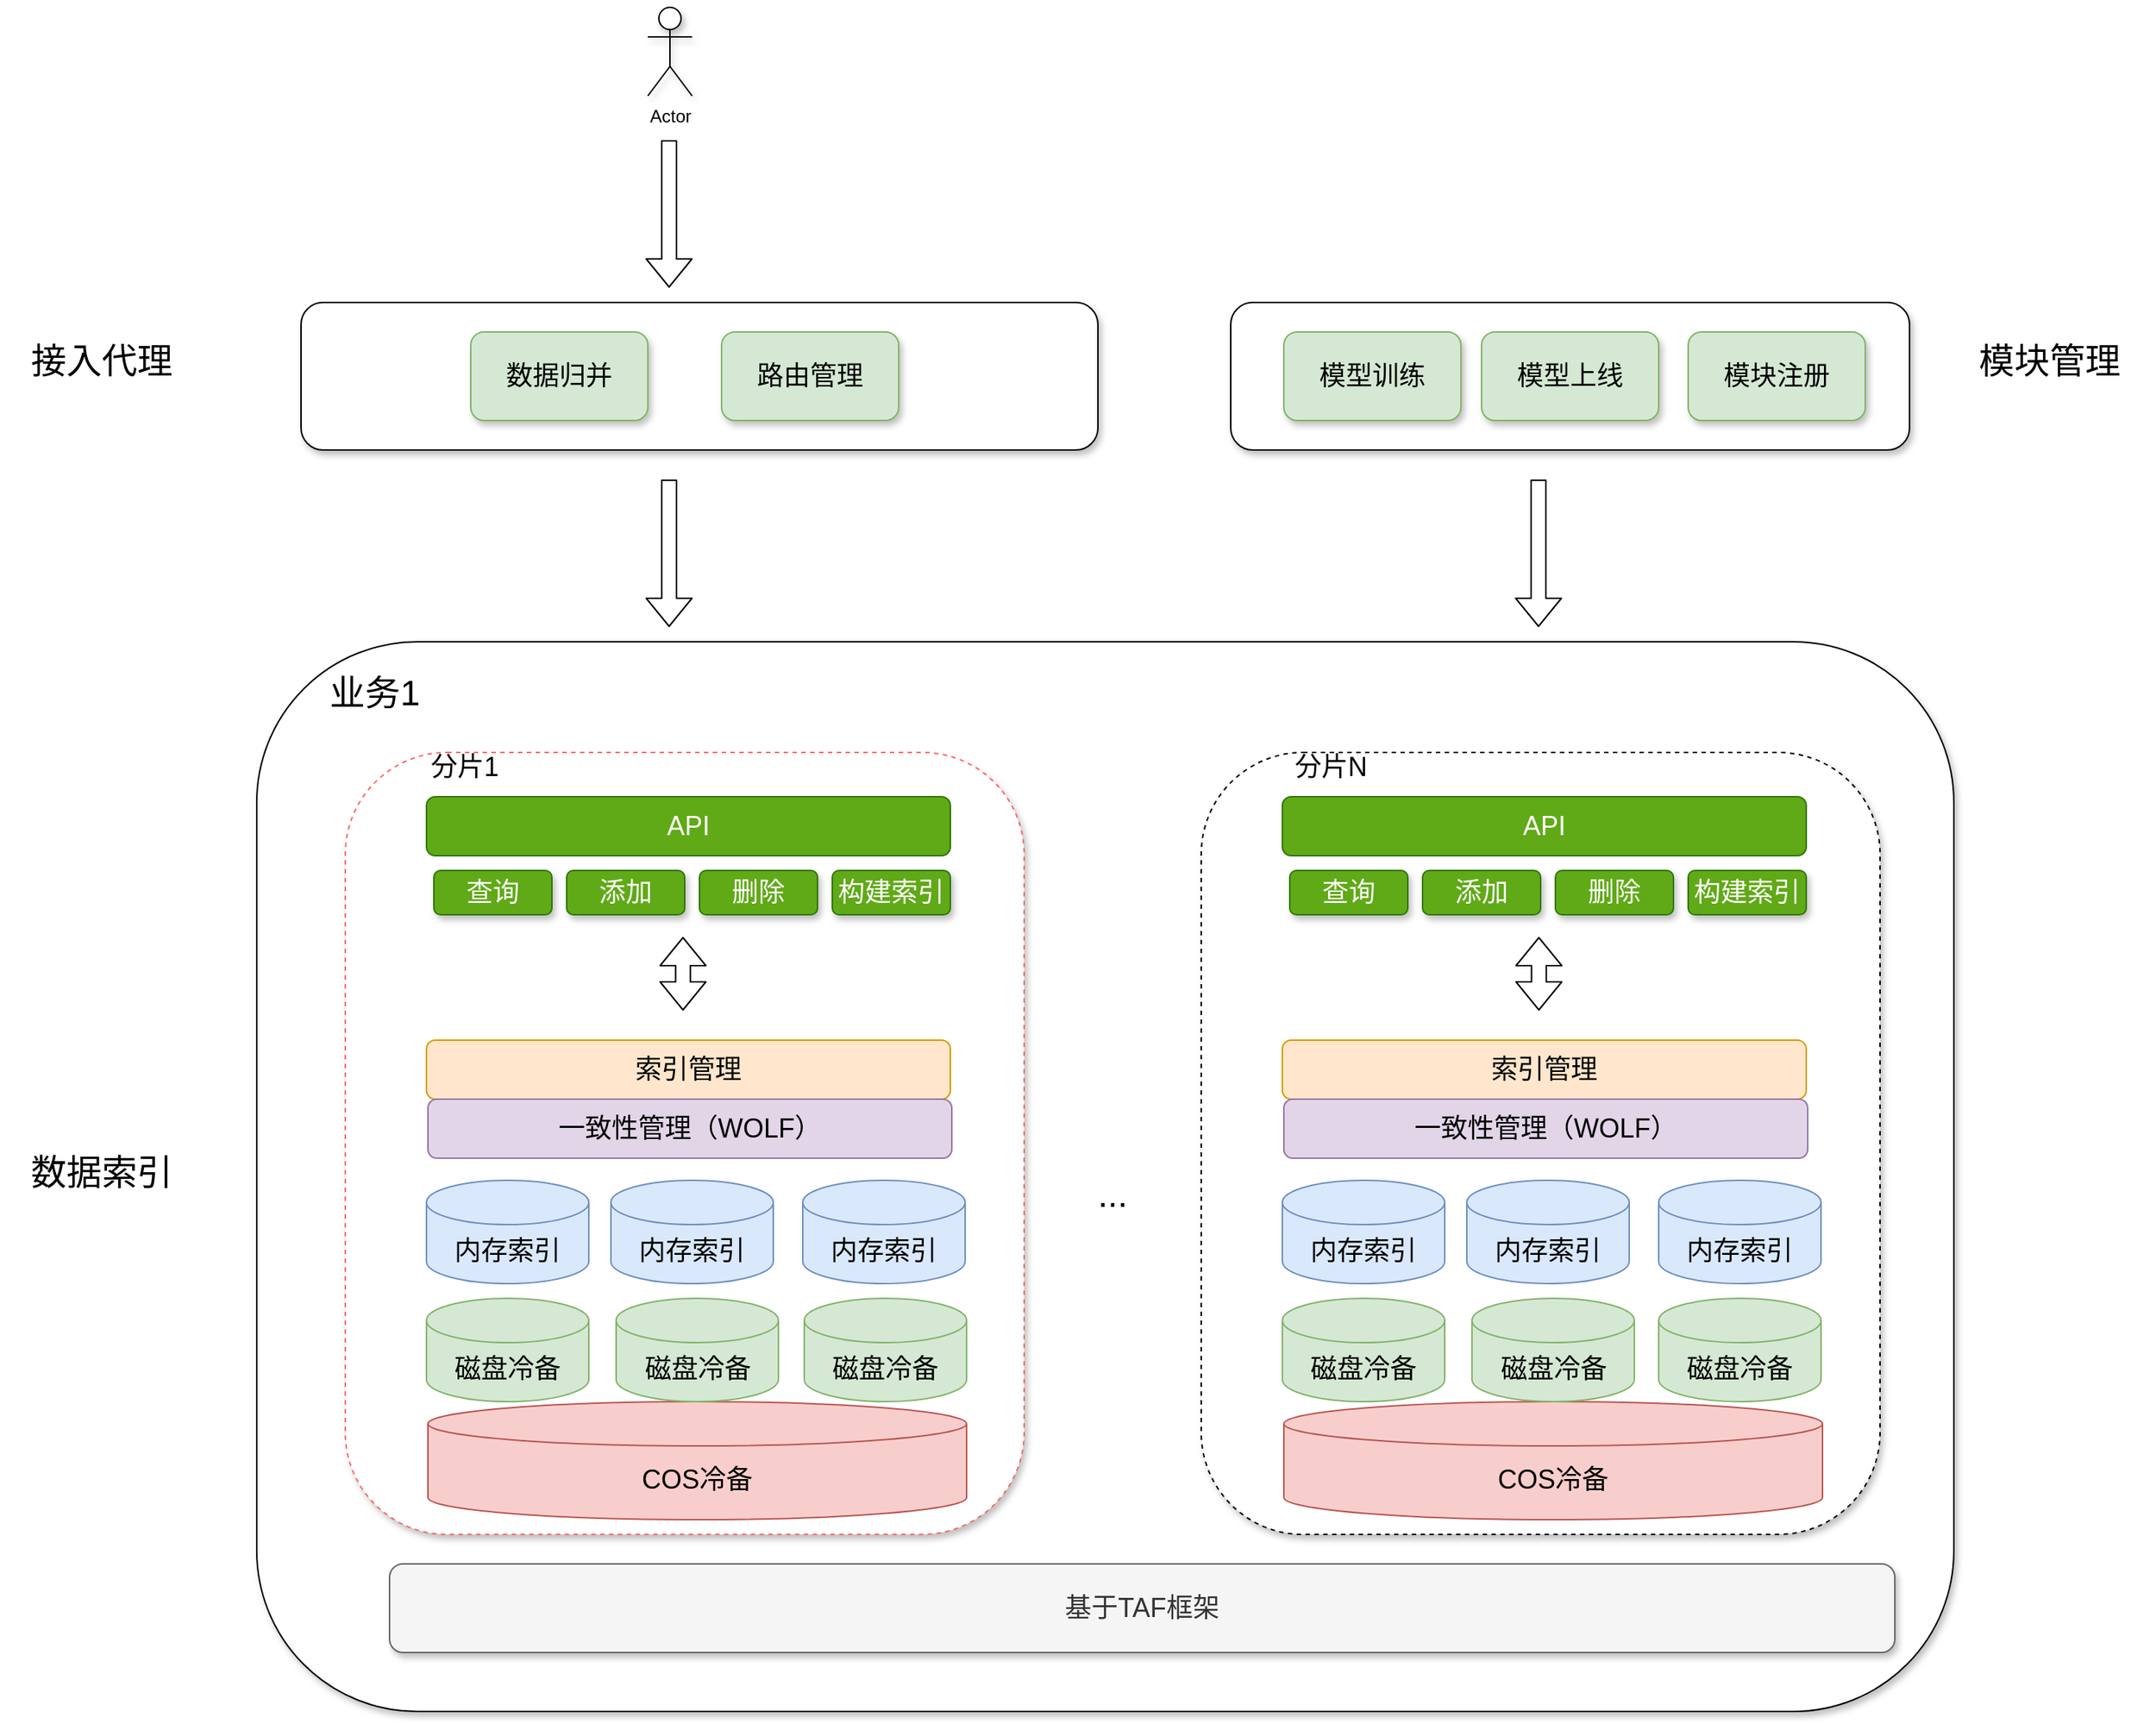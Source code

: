 <mxfile version="14.1.9" type="github">
  <diagram id="S9-l1qFPbtQU_bEVsNZY" name="Page-1">
    <mxGraphModel dx="1300" dy="707" grid="1" gridSize="10" guides="1" tooltips="1" connect="1" arrows="1" fold="1" page="1" pageScale="1" pageWidth="827" pageHeight="1169" math="0" shadow="0">
      <root>
        <mxCell id="0" />
        <mxCell id="1" parent="0" />
        <mxCell id="Q1z0Z8wf6GMw6cDRc0Bl-1" value="" style="rounded=1;whiteSpace=wrap;html=1;shadow=1;glass=0;sketch=0;" vertex="1" parent="1">
          <mxGeometry x="220" y="1150" width="1150" height="725" as="geometry" />
        </mxCell>
        <mxCell id="Q1z0Z8wf6GMw6cDRc0Bl-2" value="" style="rounded=1;whiteSpace=wrap;html=1;sketch=0;glass=0;shadow=1;dashed=1;strokeColor=#FF6666;" vertex="1" parent="1">
          <mxGeometry x="280" y="1225" width="460" height="530" as="geometry" />
        </mxCell>
        <mxCell id="Q1z0Z8wf6GMw6cDRc0Bl-3" value="&lt;font style=&quot;font-size: 18px&quot;&gt;索引管理&lt;/font&gt;" style="rounded=1;whiteSpace=wrap;html=1;fillColor=#ffe6cc;strokeColor=#d79b00;" vertex="1" parent="1">
          <mxGeometry x="335" y="1420" width="355" height="40" as="geometry" />
        </mxCell>
        <mxCell id="Q1z0Z8wf6GMw6cDRc0Bl-4" value="&lt;font style=&quot;font-size: 18px&quot;&gt;内存索引&lt;/font&gt;" style="shape=cylinder3;whiteSpace=wrap;html=1;boundedLbl=1;backgroundOutline=1;size=15;fillColor=#dae8fc;strokeColor=#6c8ebf;" vertex="1" parent="1">
          <mxGeometry x="335" y="1515" width="110" height="70" as="geometry" />
        </mxCell>
        <mxCell id="Q1z0Z8wf6GMw6cDRc0Bl-5" value="&lt;font style=&quot;font-size: 18px&quot;&gt;磁盘冷备&lt;/font&gt;" style="shape=cylinder3;whiteSpace=wrap;html=1;boundedLbl=1;backgroundOutline=1;size=15;fillColor=#d5e8d4;strokeColor=#82b366;" vertex="1" parent="1">
          <mxGeometry x="335" y="1595" width="110" height="70" as="geometry" />
        </mxCell>
        <mxCell id="Q1z0Z8wf6GMw6cDRc0Bl-6" value="&lt;font style=&quot;font-size: 18px&quot;&gt;COS冷备&lt;/font&gt;" style="shape=cylinder3;whiteSpace=wrap;html=1;boundedLbl=1;backgroundOutline=1;size=15;fillColor=#f8cecc;strokeColor=#b85450;" vertex="1" parent="1">
          <mxGeometry x="336" y="1665" width="365" height="80" as="geometry" />
        </mxCell>
        <mxCell id="Q1z0Z8wf6GMw6cDRc0Bl-7" value="&lt;font style=&quot;font-size: 18px&quot;&gt;分片1&lt;/font&gt;" style="text;html=1;strokeColor=none;fillColor=none;align=center;verticalAlign=middle;whiteSpace=wrap;rounded=0;shadow=1;glass=0;sketch=0;" vertex="1" parent="1">
          <mxGeometry x="336" y="1225" width="50" height="20" as="geometry" />
        </mxCell>
        <mxCell id="Q1z0Z8wf6GMw6cDRc0Bl-8" value="&lt;font style=&quot;font-size: 24px&quot;&gt;...&lt;/font&gt;" style="text;html=1;strokeColor=none;fillColor=none;align=center;verticalAlign=middle;whiteSpace=wrap;rounded=0;shadow=1;glass=0;sketch=0;" vertex="1" parent="1">
          <mxGeometry x="1230" y="1390" width="40" height="20" as="geometry" />
        </mxCell>
        <mxCell id="Q1z0Z8wf6GMw6cDRc0Bl-9" value="&lt;font style=&quot;font-size: 18px&quot;&gt;查询&lt;/font&gt;" style="rounded=1;whiteSpace=wrap;html=1;shadow=1;glass=0;sketch=0;fillColor=#60a917;strokeColor=#2D7600;fontColor=#ffffff;" vertex="1" parent="1">
          <mxGeometry x="340" y="1305" width="80" height="30" as="geometry" />
        </mxCell>
        <mxCell id="Q1z0Z8wf6GMw6cDRc0Bl-10" value="&lt;font style=&quot;font-size: 18px&quot;&gt;添加&lt;/font&gt;" style="rounded=1;whiteSpace=wrap;html=1;shadow=1;glass=0;sketch=0;fillColor=#60a917;strokeColor=#2D7600;fontColor=#ffffff;" vertex="1" parent="1">
          <mxGeometry x="430" y="1305" width="80" height="30" as="geometry" />
        </mxCell>
        <mxCell id="Q1z0Z8wf6GMw6cDRc0Bl-11" value="&lt;font style=&quot;font-size: 18px&quot;&gt;删除&lt;/font&gt;" style="rounded=1;whiteSpace=wrap;html=1;shadow=1;glass=0;sketch=0;fillColor=#60a917;strokeColor=#2D7600;fontColor=#ffffff;" vertex="1" parent="1">
          <mxGeometry x="520" y="1305" width="80" height="30" as="geometry" />
        </mxCell>
        <mxCell id="Q1z0Z8wf6GMw6cDRc0Bl-12" value="&lt;font style=&quot;font-size: 18px&quot;&gt;构建索引&lt;/font&gt;" style="rounded=1;whiteSpace=wrap;html=1;shadow=1;glass=0;sketch=0;fillColor=#60a917;strokeColor=#2D7600;fontColor=#ffffff;" vertex="1" parent="1">
          <mxGeometry x="610" y="1305" width="80" height="30" as="geometry" />
        </mxCell>
        <mxCell id="Q1z0Z8wf6GMw6cDRc0Bl-13" value="&lt;font style=&quot;font-size: 18px&quot;&gt;API&lt;/font&gt;" style="rounded=1;whiteSpace=wrap;html=1;fillColor=#60a917;strokeColor=#2D7600;fontColor=#ffffff;" vertex="1" parent="1">
          <mxGeometry x="335" y="1255" width="355" height="40" as="geometry" />
        </mxCell>
        <mxCell id="Q1z0Z8wf6GMw6cDRc0Bl-14" value="&lt;font style=&quot;font-size: 24px&quot;&gt;业务1&lt;/font&gt;" style="text;html=1;strokeColor=none;fillColor=none;align=center;verticalAlign=middle;whiteSpace=wrap;rounded=0;shadow=1;glass=0;sketch=0;" vertex="1" parent="1">
          <mxGeometry x="260" y="1175" width="80" height="20" as="geometry" />
        </mxCell>
        <mxCell id="Q1z0Z8wf6GMw6cDRc0Bl-15" value="&lt;font style=&quot;font-size: 24px&quot;&gt;数据索引&lt;/font&gt;" style="text;html=1;strokeColor=none;fillColor=none;align=center;verticalAlign=middle;whiteSpace=wrap;rounded=0;shadow=1;glass=0;dashed=1;sketch=0;" vertex="1" parent="1">
          <mxGeometry x="50" y="1500" width="130" height="20" as="geometry" />
        </mxCell>
        <mxCell id="Q1z0Z8wf6GMw6cDRc0Bl-16" value="&lt;span style=&quot;font-size: 18px&quot;&gt;一致性管理（WOLF）&lt;/span&gt;" style="rounded=1;whiteSpace=wrap;html=1;fillColor=#e1d5e7;strokeColor=#9673a6;" vertex="1" parent="1">
          <mxGeometry x="336" y="1460" width="355" height="40" as="geometry" />
        </mxCell>
        <mxCell id="Q1z0Z8wf6GMw6cDRc0Bl-17" value="&lt;font style=&quot;font-size: 18px&quot;&gt;内存索引&lt;/font&gt;" style="shape=cylinder3;whiteSpace=wrap;html=1;boundedLbl=1;backgroundOutline=1;size=15;fillColor=#dae8fc;strokeColor=#6c8ebf;" vertex="1" parent="1">
          <mxGeometry x="460" y="1515" width="110" height="70" as="geometry" />
        </mxCell>
        <mxCell id="Q1z0Z8wf6GMw6cDRc0Bl-18" value="&lt;font style=&quot;font-size: 18px&quot;&gt;磁盘冷备&lt;/font&gt;" style="shape=cylinder3;whiteSpace=wrap;html=1;boundedLbl=1;backgroundOutline=1;size=15;fillColor=#d5e8d4;strokeColor=#82b366;" vertex="1" parent="1">
          <mxGeometry x="463.5" y="1595" width="110" height="70" as="geometry" />
        </mxCell>
        <mxCell id="Q1z0Z8wf6GMw6cDRc0Bl-19" value="&lt;font style=&quot;font-size: 18px&quot;&gt;内存索引&lt;/font&gt;" style="shape=cylinder3;whiteSpace=wrap;html=1;boundedLbl=1;backgroundOutline=1;size=15;fillColor=#dae8fc;strokeColor=#6c8ebf;" vertex="1" parent="1">
          <mxGeometry x="590" y="1515" width="110" height="70" as="geometry" />
        </mxCell>
        <mxCell id="Q1z0Z8wf6GMw6cDRc0Bl-20" value="&lt;font style=&quot;font-size: 18px&quot;&gt;磁盘冷备&lt;/font&gt;" style="shape=cylinder3;whiteSpace=wrap;html=1;boundedLbl=1;backgroundOutline=1;size=15;fillColor=#d5e8d4;strokeColor=#82b366;" vertex="1" parent="1">
          <mxGeometry x="591" y="1595" width="110" height="70" as="geometry" />
        </mxCell>
        <mxCell id="Q1z0Z8wf6GMw6cDRc0Bl-21" value="" style="shape=flexArrow;endArrow=classic;startArrow=classic;html=1;" edge="1" parent="1">
          <mxGeometry width="50" height="50" relative="1" as="geometry">
            <mxPoint x="508.82" y="1400" as="sourcePoint" />
            <mxPoint x="508.82" y="1350" as="targetPoint" />
          </mxGeometry>
        </mxCell>
        <mxCell id="Q1z0Z8wf6GMw6cDRc0Bl-22" value="" style="rounded=1;whiteSpace=wrap;html=1;sketch=0;glass=0;shadow=1;dashed=1;" vertex="1" parent="1">
          <mxGeometry x="860" y="1225" width="460" height="530" as="geometry" />
        </mxCell>
        <mxCell id="Q1z0Z8wf6GMw6cDRc0Bl-23" value="&lt;font style=&quot;font-size: 18px&quot;&gt;索引管理&lt;/font&gt;" style="rounded=1;whiteSpace=wrap;html=1;fillColor=#ffe6cc;strokeColor=#d79b00;" vertex="1" parent="1">
          <mxGeometry x="915" y="1420" width="355" height="40" as="geometry" />
        </mxCell>
        <mxCell id="Q1z0Z8wf6GMw6cDRc0Bl-24" value="&lt;font style=&quot;font-size: 18px&quot;&gt;内存索引&lt;/font&gt;" style="shape=cylinder3;whiteSpace=wrap;html=1;boundedLbl=1;backgroundOutline=1;size=15;fillColor=#dae8fc;strokeColor=#6c8ebf;" vertex="1" parent="1">
          <mxGeometry x="915" y="1515" width="110" height="70" as="geometry" />
        </mxCell>
        <mxCell id="Q1z0Z8wf6GMw6cDRc0Bl-25" value="&lt;font style=&quot;font-size: 18px&quot;&gt;磁盘冷备&lt;/font&gt;" style="shape=cylinder3;whiteSpace=wrap;html=1;boundedLbl=1;backgroundOutline=1;size=15;fillColor=#d5e8d4;strokeColor=#82b366;" vertex="1" parent="1">
          <mxGeometry x="915" y="1595" width="110" height="70" as="geometry" />
        </mxCell>
        <mxCell id="Q1z0Z8wf6GMw6cDRc0Bl-26" value="&lt;font style=&quot;font-size: 18px&quot;&gt;COS冷备&lt;/font&gt;" style="shape=cylinder3;whiteSpace=wrap;html=1;boundedLbl=1;backgroundOutline=1;size=15;fillColor=#f8cecc;strokeColor=#b85450;" vertex="1" parent="1">
          <mxGeometry x="916" y="1665" width="365" height="80" as="geometry" />
        </mxCell>
        <mxCell id="Q1z0Z8wf6GMw6cDRc0Bl-27" value="&lt;font style=&quot;font-size: 18px&quot;&gt;分片N&lt;/font&gt;" style="text;html=1;strokeColor=none;fillColor=none;align=center;verticalAlign=middle;whiteSpace=wrap;rounded=0;shadow=1;glass=0;sketch=0;" vertex="1" parent="1">
          <mxGeometry x="916" y="1225" width="64" height="20" as="geometry" />
        </mxCell>
        <mxCell id="Q1z0Z8wf6GMw6cDRc0Bl-28" value="&lt;font style=&quot;font-size: 18px&quot;&gt;查询&lt;/font&gt;" style="rounded=1;whiteSpace=wrap;html=1;shadow=1;glass=0;sketch=0;fillColor=#60a917;strokeColor=#2D7600;fontColor=#ffffff;" vertex="1" parent="1">
          <mxGeometry x="920" y="1305" width="80" height="30" as="geometry" />
        </mxCell>
        <mxCell id="Q1z0Z8wf6GMw6cDRc0Bl-29" value="&lt;font style=&quot;font-size: 18px&quot;&gt;添加&lt;/font&gt;" style="rounded=1;whiteSpace=wrap;html=1;shadow=1;glass=0;sketch=0;fillColor=#60a917;strokeColor=#2D7600;fontColor=#ffffff;" vertex="1" parent="1">
          <mxGeometry x="1010" y="1305" width="80" height="30" as="geometry" />
        </mxCell>
        <mxCell id="Q1z0Z8wf6GMw6cDRc0Bl-30" value="&lt;font style=&quot;font-size: 18px&quot;&gt;删除&lt;/font&gt;" style="rounded=1;whiteSpace=wrap;html=1;shadow=1;glass=0;sketch=0;fillColor=#60a917;strokeColor=#2D7600;fontColor=#ffffff;" vertex="1" parent="1">
          <mxGeometry x="1100" y="1305" width="80" height="30" as="geometry" />
        </mxCell>
        <mxCell id="Q1z0Z8wf6GMw6cDRc0Bl-31" value="&lt;font style=&quot;font-size: 18px&quot;&gt;构建索引&lt;/font&gt;" style="rounded=1;whiteSpace=wrap;html=1;shadow=1;glass=0;sketch=0;fillColor=#60a917;strokeColor=#2D7600;fontColor=#ffffff;" vertex="1" parent="1">
          <mxGeometry x="1190" y="1305" width="80" height="30" as="geometry" />
        </mxCell>
        <mxCell id="Q1z0Z8wf6GMw6cDRc0Bl-32" value="&lt;font style=&quot;font-size: 18px&quot;&gt;API&lt;/font&gt;" style="rounded=1;whiteSpace=wrap;html=1;fillColor=#60a917;strokeColor=#2D7600;fontColor=#ffffff;" vertex="1" parent="1">
          <mxGeometry x="915" y="1255" width="355" height="40" as="geometry" />
        </mxCell>
        <mxCell id="Q1z0Z8wf6GMw6cDRc0Bl-33" value="&lt;span style=&quot;font-size: 18px&quot;&gt;一致性管理（WOLF）&lt;/span&gt;" style="rounded=1;whiteSpace=wrap;html=1;fillColor=#e1d5e7;strokeColor=#9673a6;" vertex="1" parent="1">
          <mxGeometry x="916" y="1460" width="355" height="40" as="geometry" />
        </mxCell>
        <mxCell id="Q1z0Z8wf6GMw6cDRc0Bl-34" value="&lt;font style=&quot;font-size: 18px&quot;&gt;内存索引&lt;/font&gt;" style="shape=cylinder3;whiteSpace=wrap;html=1;boundedLbl=1;backgroundOutline=1;size=15;fillColor=#dae8fc;strokeColor=#6c8ebf;" vertex="1" parent="1">
          <mxGeometry x="1040" y="1515" width="110" height="70" as="geometry" />
        </mxCell>
        <mxCell id="Q1z0Z8wf6GMw6cDRc0Bl-35" value="&lt;font style=&quot;font-size: 18px&quot;&gt;磁盘冷备&lt;/font&gt;" style="shape=cylinder3;whiteSpace=wrap;html=1;boundedLbl=1;backgroundOutline=1;size=15;fillColor=#d5e8d4;strokeColor=#82b366;" vertex="1" parent="1">
          <mxGeometry x="1043.5" y="1595" width="110" height="70" as="geometry" />
        </mxCell>
        <mxCell id="Q1z0Z8wf6GMw6cDRc0Bl-36" value="&lt;font style=&quot;font-size: 18px&quot;&gt;内存索引&lt;/font&gt;" style="shape=cylinder3;whiteSpace=wrap;html=1;boundedLbl=1;backgroundOutline=1;size=15;fillColor=#dae8fc;strokeColor=#6c8ebf;" vertex="1" parent="1">
          <mxGeometry x="1170" y="1515" width="110" height="70" as="geometry" />
        </mxCell>
        <mxCell id="Q1z0Z8wf6GMw6cDRc0Bl-37" value="&lt;font style=&quot;font-size: 18px&quot;&gt;磁盘冷备&lt;/font&gt;" style="shape=cylinder3;whiteSpace=wrap;html=1;boundedLbl=1;backgroundOutline=1;size=15;fillColor=#d5e8d4;strokeColor=#82b366;" vertex="1" parent="1">
          <mxGeometry x="1170" y="1595" width="110" height="70" as="geometry" />
        </mxCell>
        <mxCell id="Q1z0Z8wf6GMw6cDRc0Bl-38" value="" style="shape=flexArrow;endArrow=classic;startArrow=classic;html=1;" edge="1" parent="1">
          <mxGeometry width="50" height="50" relative="1" as="geometry">
            <mxPoint x="1088.82" y="1400.0" as="sourcePoint" />
            <mxPoint x="1088.82" y="1350.0" as="targetPoint" />
          </mxGeometry>
        </mxCell>
        <mxCell id="Q1z0Z8wf6GMw6cDRc0Bl-39" value="&lt;font style=&quot;font-size: 24px&quot;&gt;...&lt;/font&gt;" style="text;html=1;strokeColor=none;fillColor=none;align=center;verticalAlign=middle;whiteSpace=wrap;rounded=0;shadow=1;glass=0;sketch=0;" vertex="1" parent="1">
          <mxGeometry x="780" y="1515" width="40" height="20" as="geometry" />
        </mxCell>
        <mxCell id="Q1z0Z8wf6GMw6cDRc0Bl-40" value="&lt;font style=&quot;font-size: 18px&quot;&gt;基于TAF框架&lt;/font&gt;" style="rounded=1;whiteSpace=wrap;html=1;shadow=1;glass=0;sketch=0;fillColor=#f5f5f5;strokeColor=#666666;fontColor=#333333;" vertex="1" parent="1">
          <mxGeometry x="310" y="1775" width="1020" height="60" as="geometry" />
        </mxCell>
        <mxCell id="Q1z0Z8wf6GMw6cDRc0Bl-41" value="" style="rounded=1;whiteSpace=wrap;html=1;shadow=1;glass=0;sketch=0;" vertex="1" parent="1">
          <mxGeometry x="250" y="920" width="540" height="100" as="geometry" />
        </mxCell>
        <mxCell id="Q1z0Z8wf6GMw6cDRc0Bl-42" value="&lt;font style=&quot;font-size: 18px&quot;&gt;数据归并&lt;/font&gt;" style="rounded=1;whiteSpace=wrap;html=1;shadow=1;glass=0;sketch=0;fillColor=#d5e8d4;strokeColor=#82b366;" vertex="1" parent="1">
          <mxGeometry x="365" y="940" width="120" height="60" as="geometry" />
        </mxCell>
        <mxCell id="Q1z0Z8wf6GMw6cDRc0Bl-43" value="&lt;font style=&quot;font-size: 18px&quot;&gt;路由管理&lt;/font&gt;" style="rounded=1;whiteSpace=wrap;html=1;shadow=1;glass=0;sketch=0;fillColor=#d5e8d4;strokeColor=#82b366;" vertex="1" parent="1">
          <mxGeometry x="535" y="940" width="120" height="60" as="geometry" />
        </mxCell>
        <mxCell id="Q1z0Z8wf6GMw6cDRc0Bl-44" value="&lt;font style=&quot;font-size: 24px&quot;&gt;接入代理&lt;/font&gt;" style="text;html=1;strokeColor=none;fillColor=none;align=center;verticalAlign=middle;whiteSpace=wrap;rounded=0;shadow=1;glass=0;dashed=1;sketch=0;" vertex="1" parent="1">
          <mxGeometry x="50" y="950" width="130" height="20" as="geometry" />
        </mxCell>
        <mxCell id="Q1z0Z8wf6GMw6cDRc0Bl-45" value="Actor" style="shape=umlActor;verticalLabelPosition=bottom;verticalAlign=top;html=1;outlineConnect=0;shadow=1;glass=0;sketch=0;" vertex="1" parent="1">
          <mxGeometry x="485" y="720" width="30" height="60" as="geometry" />
        </mxCell>
        <mxCell id="Q1z0Z8wf6GMw6cDRc0Bl-46" value="" style="shape=flexArrow;endArrow=classic;html=1;" edge="1" parent="1">
          <mxGeometry width="50" height="50" relative="1" as="geometry">
            <mxPoint x="499.41" y="810" as="sourcePoint" />
            <mxPoint x="499.41" y="910" as="targetPoint" />
          </mxGeometry>
        </mxCell>
        <mxCell id="Q1z0Z8wf6GMw6cDRc0Bl-47" value="" style="shape=flexArrow;endArrow=classic;html=1;" edge="1" parent="1">
          <mxGeometry width="50" height="50" relative="1" as="geometry">
            <mxPoint x="499.41" y="1040" as="sourcePoint" />
            <mxPoint x="499.41" y="1140" as="targetPoint" />
          </mxGeometry>
        </mxCell>
        <mxCell id="Q1z0Z8wf6GMw6cDRc0Bl-48" value="" style="rounded=1;whiteSpace=wrap;html=1;shadow=1;glass=0;sketch=0;" vertex="1" parent="1">
          <mxGeometry x="880" y="920" width="460" height="100" as="geometry" />
        </mxCell>
        <mxCell id="Q1z0Z8wf6GMw6cDRc0Bl-49" value="&lt;font style=&quot;font-size: 18px&quot;&gt;模型训练&lt;/font&gt;" style="rounded=1;whiteSpace=wrap;html=1;shadow=1;glass=0;sketch=0;fillColor=#d5e8d4;strokeColor=#82b366;" vertex="1" parent="1">
          <mxGeometry x="916" y="940" width="120" height="60" as="geometry" />
        </mxCell>
        <mxCell id="Q1z0Z8wf6GMw6cDRc0Bl-50" value="&lt;span style=&quot;font-size: 18px&quot;&gt;模型上线&lt;/span&gt;" style="rounded=1;whiteSpace=wrap;html=1;shadow=1;glass=0;sketch=0;fillColor=#d5e8d4;strokeColor=#82b366;" vertex="1" parent="1">
          <mxGeometry x="1050" y="940" width="120" height="60" as="geometry" />
        </mxCell>
        <mxCell id="Q1z0Z8wf6GMw6cDRc0Bl-51" value="&lt;span style=&quot;font-size: 18px&quot;&gt;模块注册&lt;/span&gt;" style="rounded=1;whiteSpace=wrap;html=1;shadow=1;glass=0;sketch=0;fillColor=#d5e8d4;strokeColor=#82b366;" vertex="1" parent="1">
          <mxGeometry x="1190" y="940" width="120" height="60" as="geometry" />
        </mxCell>
        <mxCell id="Q1z0Z8wf6GMw6cDRc0Bl-52" value="&lt;font style=&quot;font-size: 24px&quot;&gt;模块管理&lt;/font&gt;" style="text;html=1;strokeColor=none;fillColor=none;align=center;verticalAlign=middle;whiteSpace=wrap;rounded=0;shadow=1;glass=0;dashed=1;sketch=0;" vertex="1" parent="1">
          <mxGeometry x="1370" y="950" width="130" height="20" as="geometry" />
        </mxCell>
        <mxCell id="Q1z0Z8wf6GMw6cDRc0Bl-53" value="" style="shape=flexArrow;endArrow=classic;html=1;" edge="1" parent="1">
          <mxGeometry width="50" height="50" relative="1" as="geometry">
            <mxPoint x="1088.57" y="1040" as="sourcePoint" />
            <mxPoint x="1088.57" y="1140" as="targetPoint" />
          </mxGeometry>
        </mxCell>
      </root>
    </mxGraphModel>
  </diagram>
</mxfile>
